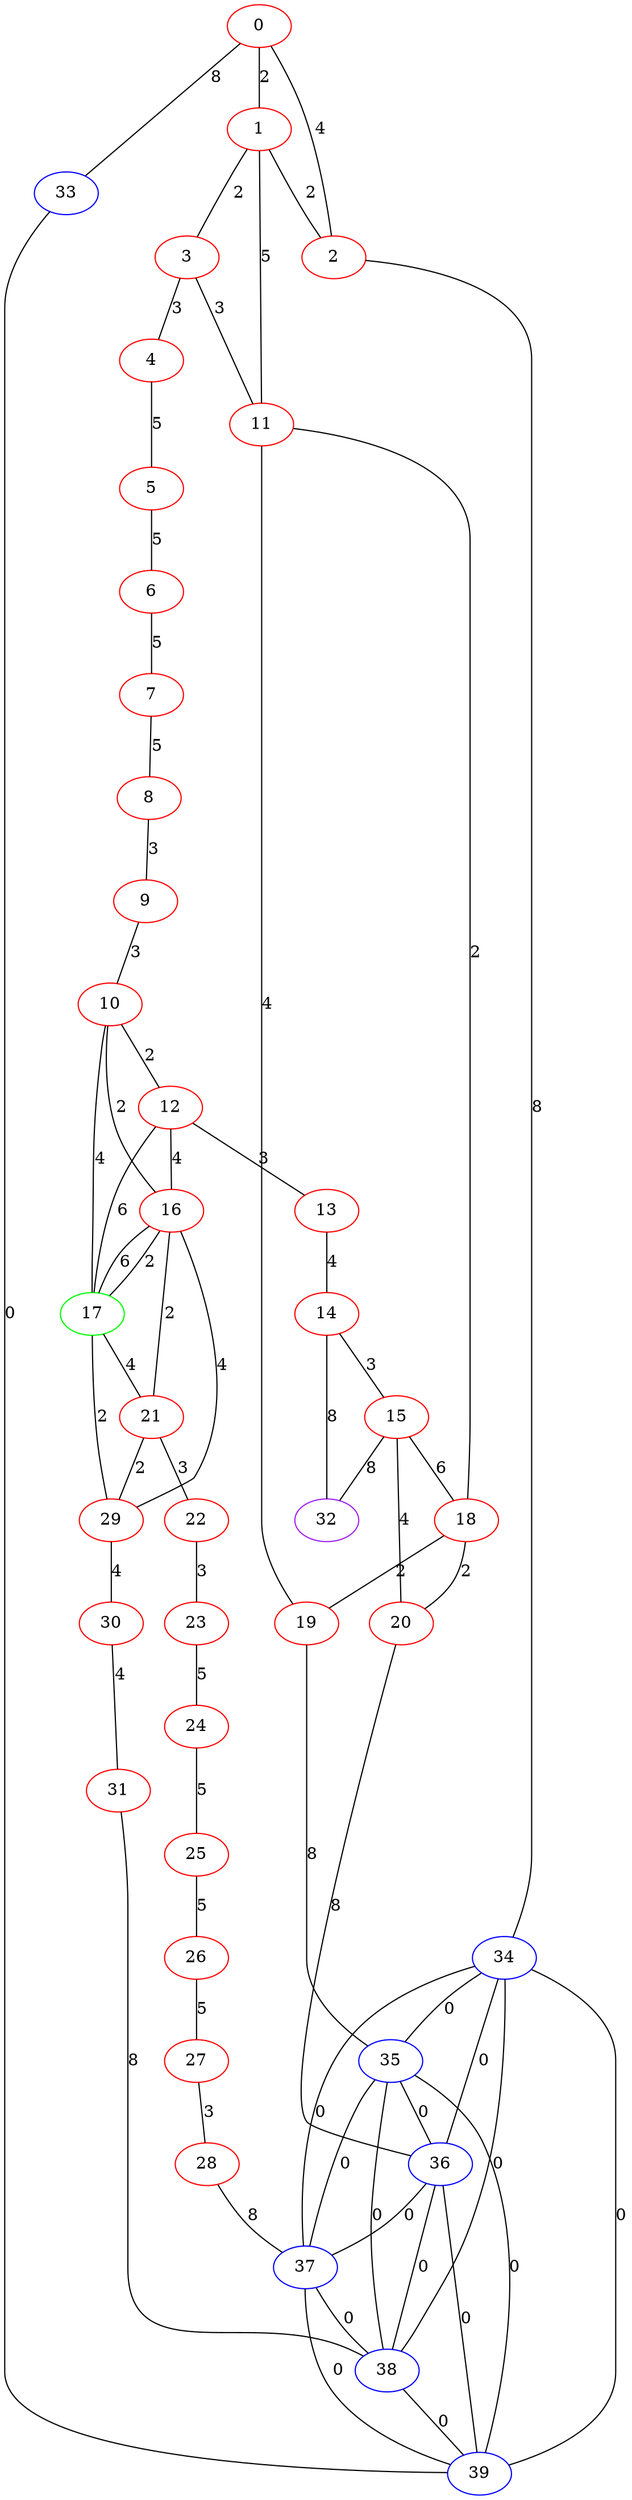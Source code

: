 graph "" {
0 [color=red, weight=1];
1 [color=red, weight=1];
2 [color=red, weight=1];
3 [color=red, weight=1];
4 [color=red, weight=1];
5 [color=red, weight=1];
6 [color=red, weight=1];
7 [color=red, weight=1];
8 [color=red, weight=1];
9 [color=red, weight=1];
10 [color=red, weight=1];
11 [color=red, weight=1];
12 [color=red, weight=1];
13 [color=red, weight=1];
14 [color=red, weight=1];
15 [color=red, weight=1];
16 [color=red, weight=1];
17 [color=green, weight=2];
18 [color=red, weight=1];
19 [color=red, weight=1];
20 [color=red, weight=1];
21 [color=red, weight=1];
22 [color=red, weight=1];
23 [color=red, weight=1];
24 [color=red, weight=1];
25 [color=red, weight=1];
26 [color=red, weight=1];
27 [color=red, weight=1];
28 [color=red, weight=1];
29 [color=red, weight=1];
30 [color=red, weight=1];
31 [color=red, weight=1];
32 [color=purple, weight=4];
33 [color=blue, weight=3];
34 [color=blue, weight=3];
35 [color=blue, weight=3];
36 [color=blue, weight=3];
37 [color=blue, weight=3];
38 [color=blue, weight=3];
39 [color=blue, weight=3];
0 -- 1  [key=0, label=2];
0 -- 2  [key=0, label=4];
0 -- 33  [key=0, label=8];
1 -- 11  [key=0, label=5];
1 -- 2  [key=0, label=2];
1 -- 3  [key=0, label=2];
2 -- 34  [key=0, label=8];
3 -- 11  [key=0, label=3];
3 -- 4  [key=0, label=3];
4 -- 5  [key=0, label=5];
5 -- 6  [key=0, label=5];
6 -- 7  [key=0, label=5];
7 -- 8  [key=0, label=5];
8 -- 9  [key=0, label=3];
9 -- 10  [key=0, label=3];
10 -- 16  [key=0, label=2];
10 -- 12  [key=0, label=2];
10 -- 17  [key=0, label=4];
11 -- 18  [key=0, label=2];
11 -- 19  [key=0, label=4];
12 -- 16  [key=0, label=4];
12 -- 17  [key=0, label=6];
12 -- 13  [key=0, label=3];
13 -- 14  [key=0, label=4];
14 -- 32  [key=0, label=8];
14 -- 15  [key=0, label=3];
15 -- 32  [key=0, label=8];
15 -- 18  [key=0, label=6];
15 -- 20  [key=0, label=4];
16 -- 17  [key=0, label=6];
16 -- 17  [key=1, label=2];
16 -- 21  [key=0, label=2];
16 -- 29  [key=0, label=4];
17 -- 21  [key=0, label=4];
17 -- 29  [key=0, label=2];
18 -- 19  [key=0, label=2];
18 -- 20  [key=0, label=2];
19 -- 35  [key=0, label=8];
20 -- 36  [key=0, label=8];
21 -- 29  [key=0, label=2];
21 -- 22  [key=0, label=3];
22 -- 23  [key=0, label=3];
23 -- 24  [key=0, label=5];
24 -- 25  [key=0, label=5];
25 -- 26  [key=0, label=5];
26 -- 27  [key=0, label=5];
27 -- 28  [key=0, label=3];
28 -- 37  [key=0, label=8];
29 -- 30  [key=0, label=4];
30 -- 31  [key=0, label=4];
31 -- 38  [key=0, label=8];
33 -- 39  [key=0, label=0];
34 -- 35  [key=0, label=0];
34 -- 36  [key=0, label=0];
34 -- 37  [key=0, label=0];
34 -- 38  [key=0, label=0];
34 -- 39  [key=0, label=0];
35 -- 36  [key=0, label=0];
35 -- 37  [key=0, label=0];
35 -- 38  [key=0, label=0];
35 -- 39  [key=0, label=0];
36 -- 37  [key=0, label=0];
36 -- 38  [key=0, label=0];
36 -- 39  [key=0, label=0];
37 -- 38  [key=0, label=0];
37 -- 39  [key=0, label=0];
38 -- 39  [key=0, label=0];
}
